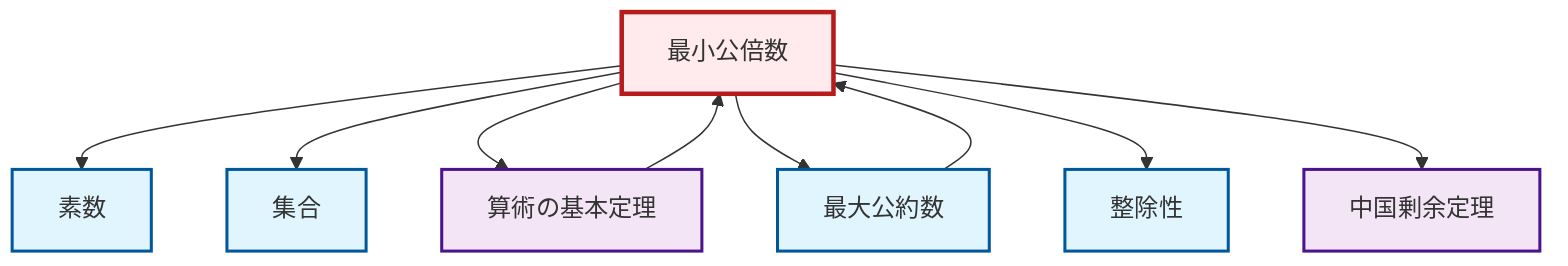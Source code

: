graph TD
    classDef definition fill:#e1f5fe,stroke:#01579b,stroke-width:2px
    classDef theorem fill:#f3e5f5,stroke:#4a148c,stroke-width:2px
    classDef axiom fill:#fff3e0,stroke:#e65100,stroke-width:2px
    classDef example fill:#e8f5e9,stroke:#1b5e20,stroke-width:2px
    classDef current fill:#ffebee,stroke:#b71c1c,stroke-width:3px
    def-lcm["最小公倍数"]:::definition
    thm-fundamental-arithmetic["算術の基本定理"]:::theorem
    thm-chinese-remainder["中国剰余定理"]:::theorem
    def-prime["素数"]:::definition
    def-divisibility["整除性"]:::definition
    def-gcd["最大公約数"]:::definition
    def-set["集合"]:::definition
    def-lcm --> def-prime
    def-lcm --> def-set
    def-lcm --> thm-fundamental-arithmetic
    def-gcd --> def-lcm
    def-lcm --> def-gcd
    thm-fundamental-arithmetic --> def-lcm
    def-lcm --> def-divisibility
    def-lcm --> thm-chinese-remainder
    class def-lcm current
